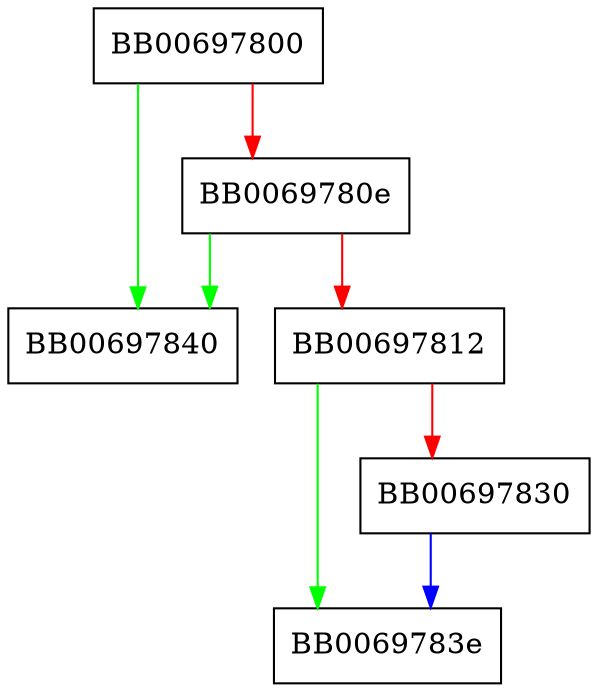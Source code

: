 digraph aes192ccm_dupctx {
  node [shape="box"];
  graph [splines=ortho];
  BB00697800 -> BB00697840 [color="green"];
  BB00697800 -> BB0069780e [color="red"];
  BB0069780e -> BB00697840 [color="green"];
  BB0069780e -> BB00697812 [color="red"];
  BB00697812 -> BB0069783e [color="green"];
  BB00697812 -> BB00697830 [color="red"];
  BB00697830 -> BB0069783e [color="blue"];
}